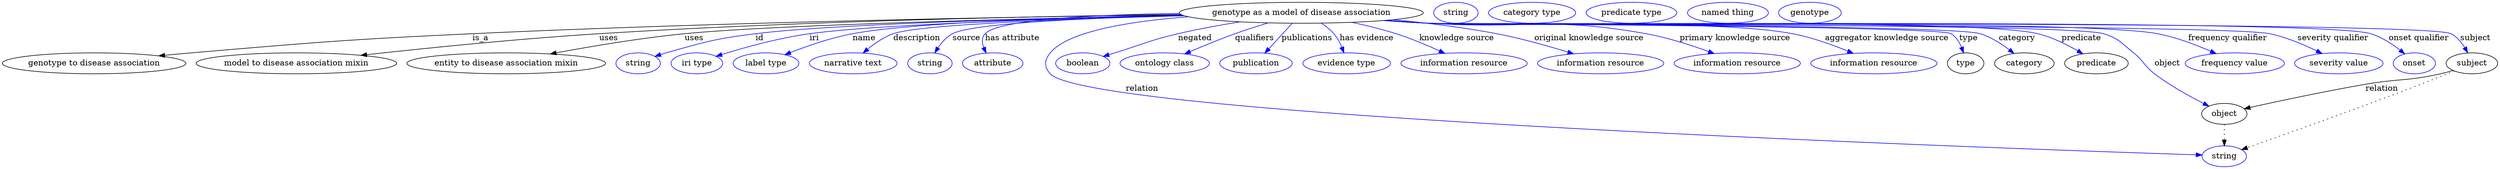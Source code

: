 digraph {
	graph [bb="0,0,3489.3,283"];
	node [label="\N"];
	"genotype as a model of disease association"	[height=0.5,
		label="genotype as a model of disease association",
		pos="1810.5,265",
		width=4.5315];
	"genotype to disease association"	[height=0.5,
		pos="121.54,178",
		width=3.3761];
	"genotype as a model of disease association" -> "genotype to disease association"	[label=is_a,
		lp="650.54,221.5",
		pos="e,207.8,190.74 1649.4,261.99 1423.5,258.54 999.96,249.74 639.54,229 467.2,219.08 424.18,214.45 252.54,196 241.34,194.8 229.62,193.43 \
217.98,192"];
	"model to disease association mixin"	[height=0.5,
		pos="396.54,178",
		width=3.7552];
	"genotype as a model of disease association" -> "model to disease association mixin"	[label=uses,
		lp="827.54,221.5",
		pos="e,484.61,191.68 1648.7,262.46 1451.7,259.63 1108.7,251.61 815.54,229 705.34,220.5 579.51,204.65 494.74,193.07"];
	"entity to disease association mixin"	[height=0.5,
		pos="682.54,178",
		width=3.683];
	"genotype as a model of disease association" -> "entity to disease association mixin"	[label=uses,
		lp="945.54,221.5",
		pos="e,743.74,193.99 1652.1,260.66 1438,255.63 1067.9,244.97 933.54,229 872.34,221.73 803.78,207.66 753.8,196.29"];
	id	[color=blue,
		height=0.5,
		label=string,
		pos="863.54,178",
		width=0.84854];
	"genotype as a model of disease association" -> id	[color=blue,
		label=id,
		lp="1039,221.5",
		pos="e,887,189.68 1652,260.67 1460.1,255.96 1148.5,246 1033.5,229 974.57,220.28 960.02,215.05 903.54,196 901.16,195.2 898.73,194.32 896.29,\
193.39",
		style=solid];
	iri	[color=blue,
		height=0.5,
		label="iri type",
		pos="948.54,178",
		width=1.011];
	"genotype as a model of disease association" -> iri	[color=blue,
		label=iri,
		lp="1118,221.5",
		pos="e,975.97,189.92 1652.9,260.22 1479.4,255.33 1211.8,245.44 1111.5,229 1067.2,221.73 1018.1,205.5 985.53,193.5",
		style=solid];
	name	[color=blue,
		height=0.5,
		label="label type",
		pos="1048.5,178",
		width=1.2638];
	"genotype as a model of disease association" -> name	[color=blue,
		label=name,
		lp="1189,221.5",
		pos="e,1075.5,192.79 1651,261.14 1492.6,257.23 1261.1,248.36 1173.5,229 1142.5,222.14 1109.2,208.46 1084.8,197.15",
		style=solid];
	description	[color=blue,
		height=0.5,
		label="narrative text",
		pos="1169.5,178",
		width=1.6068];
	"genotype as a model of disease association" -> description	[color=blue,
		label=description,
		lp="1263,221.5",
		pos="e,1184.6,195.45 1655.2,259.4 1497.4,253.96 1271,243.74 1232.5,229 1217.5,223.25 1203.3,212.57 1192.2,202.55",
		style=solid];
	source	[color=blue,
		height=0.5,
		label=string,
		pos="1275.5,178",
		width=0.84854];
	"genotype as a model of disease association" -> source	[color=blue,
		label=source,
		lp="1331.5,221.5",
		pos="e,1283.3,195.53 1655.2,259.47 1520.7,254.5 1343.2,245.02 1313.5,229 1303.2,223.42 1294.9,213.7 1288.6,204.3",
		style=solid];
	"has attribute"	[color=blue,
		height=0.5,
		label=attribute,
		pos="1364.5,178",
		width=1.1193];
	"genotype as a model of disease association" -> "has attribute"	[color=blue,
		label="has attribute",
		lp="1392,221.5",
		pos="e,1356.5,195.91 1649.5,262.03 1527.8,258.82 1378.4,250.48 1358.5,229 1352.8,222.8 1352.2,214.15 1353.8,205.78",
		style=solid];
	relation	[color=blue,
		height=0.5,
		label=string,
		pos="3013.5,18",
		width=0.84854];
	"genotype as a model of disease association" -> relation	[color=blue,
		label=relation,
		lp="1537.5,134.5",
		pos="e,2983,19.344 1669.3,255.85 1580.9,247.4 1478.7,230.32 1451.5,196 1441.6,183.46 1440.7,171.81 1451.5,160 1557.3,44.256 2737.3,22.647 \
2972.8,19.477",
		style=solid];
	negated	[color=blue,
		height=0.5,
		label=boolean,
		pos="1498.5,178",
		width=1.0652];
	"genotype as a model of disease association" -> negated	[color=blue,
		label=negated,
		lp="1664,221.5",
		pos="e,1527.8,189.7 1729.7,249.25 1701.9,243.63 1670.7,236.69 1642.5,229 1598.6,217 1588.5,211.08 1545.5,196 1542.9,195.06 1540.1,194.08 \
1537.3,193.08",
		style=solid];
	qualifiers	[color=blue,
		height=0.5,
		label="ontology class",
		pos="1616.5,178",
		width=1.7151];
	"genotype as a model of disease association" -> qualifiers	[color=blue,
		label=qualifiers,
		lp="1746,221.5",
		pos="e,1646.3,194.06 1766.3,247.58 1751.6,241.93 1735.3,235.41 1720.5,229 1698.7,219.54 1674.8,208.11 1655.4,198.57",
		style=solid];
	publications	[color=blue,
		height=0.5,
		label=publication,
		pos="1746.5,178",
		width=1.3902];
	"genotype as a model of disease association" -> publications	[color=blue,
		label=publications,
		lp="1816,221.5",
		pos="e,1759,195.6 1797.6,246.8 1788.3,234.43 1775.6,217.55 1765.2,203.74",
		style=solid];
	"has evidence"	[color=blue,
		height=0.5,
		label="evidence type",
		pos="1874.5,178",
		width=1.661];
	"genotype as a model of disease association" -> "has evidence"	[color=blue,
		label="has evidence",
		lp="1896.5,221.5",
		pos="e,1869.2,196.26 1834.6,247.19 1841,241.89 1847.5,235.67 1852.5,229 1857.8,222 1862.1,213.53 1865.5,205.58",
		style=solid];
	"knowledge source"	[color=blue,
		height=0.5,
		label="information resource",
		pos="2037.5,178",
		width=2.3651];
	"genotype as a model of disease association" -> "knowledge source"	[color=blue,
		label="knowledge source",
		lp="2020,221.5",
		pos="e,2008.3,195.13 1874.9,248.41 1894.6,242.99 1916.2,236.39 1935.5,229 1957.2,220.73 1980.5,209.49 1999.4,199.76",
		style=solid];
	"original knowledge source"	[color=blue,
		height=0.5,
		label="information resource",
		pos="2225.5,178",
		width=2.3651];
	"genotype as a model of disease association" -> "original knowledge source"	[color=blue,
		label="original knowledge source",
		lp="2197,221.5",
		pos="e,2186.4,194.09 1930.5,252.78 1975.7,247.32 2027.3,239.59 2073.5,229 2108.7,220.95 2147.3,208.21 2176.8,197.6",
		style=solid];
	"primary knowledge source"	[color=blue,
		height=0.5,
		label="information resource",
		pos="2413.5,178",
		width=2.3651];
	"genotype as a model of disease association" -> "primary knowledge source"	[color=blue,
		label="primary knowledge source",
		lp="2398.5,221.5",
		pos="e,2378.7,194.57 1924.7,252.12 1944,250.28 1963.8,248.5 1982.5,247 2111.7,236.63 2146.6,255.05 2273.5,229 2306.4,222.25 2342,209.46 \
2369.1,198.5",
		style=solid];
	"aggregator knowledge source"	[color=blue,
		height=0.5,
		label="information resource",
		pos="2601.5,178",
		width=2.3651];
	"genotype as a model of disease association" -> "aggregator knowledge source"	[color=blue,
		label="aggregator knowledge source",
		lp="2605.5,221.5",
		pos="e,2570.4,194.85 1922.9,251.89 1942.7,250.03 1963.2,248.31 1982.5,247 2091.9,239.61 2368.3,251.55 2475.5,229 2505.2,222.76 2537,210.13 \
2561.2,199.13",
		style=solid];
	type	[height=0.5,
		pos="2731.5,178",
		width=0.75];
	"genotype as a model of disease association" -> type	[color=blue,
		label=type,
		lp="2720.5,221.5",
		pos="e,2722.9,195.27 1921.9,251.79 1942.1,249.92 1962.9,248.22 1982.5,247 2021.8,244.57 2654.1,246.05 2689.5,229 2700.9,223.52 2710.3,\
213.35 2717.4,203.6",
		style=solid];
	category	[height=0.5,
		pos="2817.5,178",
		width=1.1374];
	"genotype as a model of disease association" -> category	[color=blue,
		label=category,
		lp="2794,221.5",
		pos="e,2799.3,194.23 1921.9,251.77 1942.1,249.9 1962.9,248.2 1982.5,247 2066.2,241.88 2656.2,252.84 2736.5,229 2756.3,223.14 2776,211.15 \
2791,200.38",
		style=solid];
	predicate	[height=0.5,
		pos="2919.5,178",
		width=1.1916];
	"genotype as a model of disease association" -> predicate	[color=blue,
		label=predicate,
		lp="2886.5,221.5",
		pos="e,2897.7,193.78 1921.5,251.77 1941.8,249.89 1962.8,248.19 1982.5,247 2075.6,241.41 2731.1,251.76 2821.5,229 2845.6,222.95 2870.4,\
210.19 2889.1,199.07",
		style=solid];
	object	[height=0.5,
		pos="3013.5,91",
		width=0.9027];
	"genotype as a model of disease association" -> object	[color=blue,
		label=object,
		lp="3010.5,178",
		pos="e,3010.2,109.27 1921.5,251.73 1941.8,249.86 1962.8,248.17 1982.5,247 2086,240.9 2815.8,257.25 2915.5,229 2943.3,221.13 2952.7,217.89 \
2971.5,196 2990.6,173.84 3001.8,141.88 3007.7,119.25",
		style=solid];
	"frequency qualifier"	[color=blue,
		height=0.5,
		label="frequency value",
		pos="3118.5,178",
		width=1.8776];
	"genotype as a model of disease association" -> "frequency qualifier"	[color=blue,
		label="frequency qualifier",
		lp="3107,221.5",
		pos="e,3093.1,194.78 1921,251.75 1941.4,249.86 1962.6,248.16 1982.5,247 2096.8,240.37 2901.1,255 3012.5,229 3037.8,223.11 3064.2,210.69 \
3084.3,199.7",
		style=solid];
	"severity qualifier"	[color=blue,
		height=0.5,
		label="severity value",
		pos="3263.5,178",
		width=1.661];
	"genotype as a model of disease association" -> "severity qualifier"	[color=blue,
		label="severity qualifier",
		lp="3249.5,221.5",
		pos="e,3239.8,194.55 1921,251.71 1941.4,249.83 1962.6,248.13 1982.5,247 2113.5,239.54 3035.1,259.85 3162.5,229 3186.8,223.12 3212,210.65 \
3231.2,199.64",
		style=solid];
	"onset qualifier"	[color=blue,
		height=0.5,
		label=onset,
		pos="3370.5,178",
		width=0.81243];
	"genotype as a model of disease association" -> "onset qualifier"	[color=blue,
		label="onset qualifier",
		lp="3367.5,221.5",
		pos="e,3355.7,193.55 1921,251.68 1941.4,249.8 1962.6,248.12 1982.5,247 2055.6,242.9 3229.9,251.57 3299.5,229 3317.4,223.2 3334.7,211.19 \
3347.8,200.39",
		style=solid];
	subject	[height=0.5,
		pos="3453.5,178",
		width=0.99297];
	"genotype as a model of disease association" -> subject	[color=blue,
		label=subject,
		lp="3449,221.5",
		pos="e,3444.3,195.83 1921,251.67 1941.4,249.79 1962.6,248.11 1982.5,247 2022.1,244.8 3374.6,245.77 3410.5,229 3421.9,223.68 3431.5,213.73 \
3438.6,204.09",
		style=solid];
	association_type	[color=blue,
		height=0.5,
		label=string,
		pos="2022.5,265",
		width=0.84854];
	association_category	[color=blue,
		height=0.5,
		label="category type",
		pos="2129.5,265",
		width=1.6249];
	"genotype to disease association_predicate"	[color=blue,
		height=0.5,
		label="predicate type",
		pos="2266.5,265",
		width=1.679];
	object -> relation	[pos="e,3013.5,36.029 3013.5,72.813 3013.5,64.789 3013.5,55.047 3013.5,46.069",
		style=dotted];
	"genotype to disease association_object"	[color=blue,
		height=0.5,
		label="named thing",
		pos="2400.5,265",
		width=1.5346];
	subject -> relation	[pos="e,3040.6,26.613 3429,164.63 3407.4,153.95 3374.8,138.48 3345.5,127 3240.3,85.672 3112,47.208 3050.3,29.393",
		style=dotted];
	subject -> object	[label=relation,
		lp="3320.5,134.5",
		pos="e,3044.1,97.229 3426.7,165.9 3420.8,163.73 3414.5,161.62 3408.5,160 3404.2,158.83 3154.1,116.03 3054.2,98.943"];
	"genotype as a model of disease association_subject"	[color=blue,
		height=0.5,
		label=genotype,
		pos="2516.5,265",
		width=1.1916];
}
